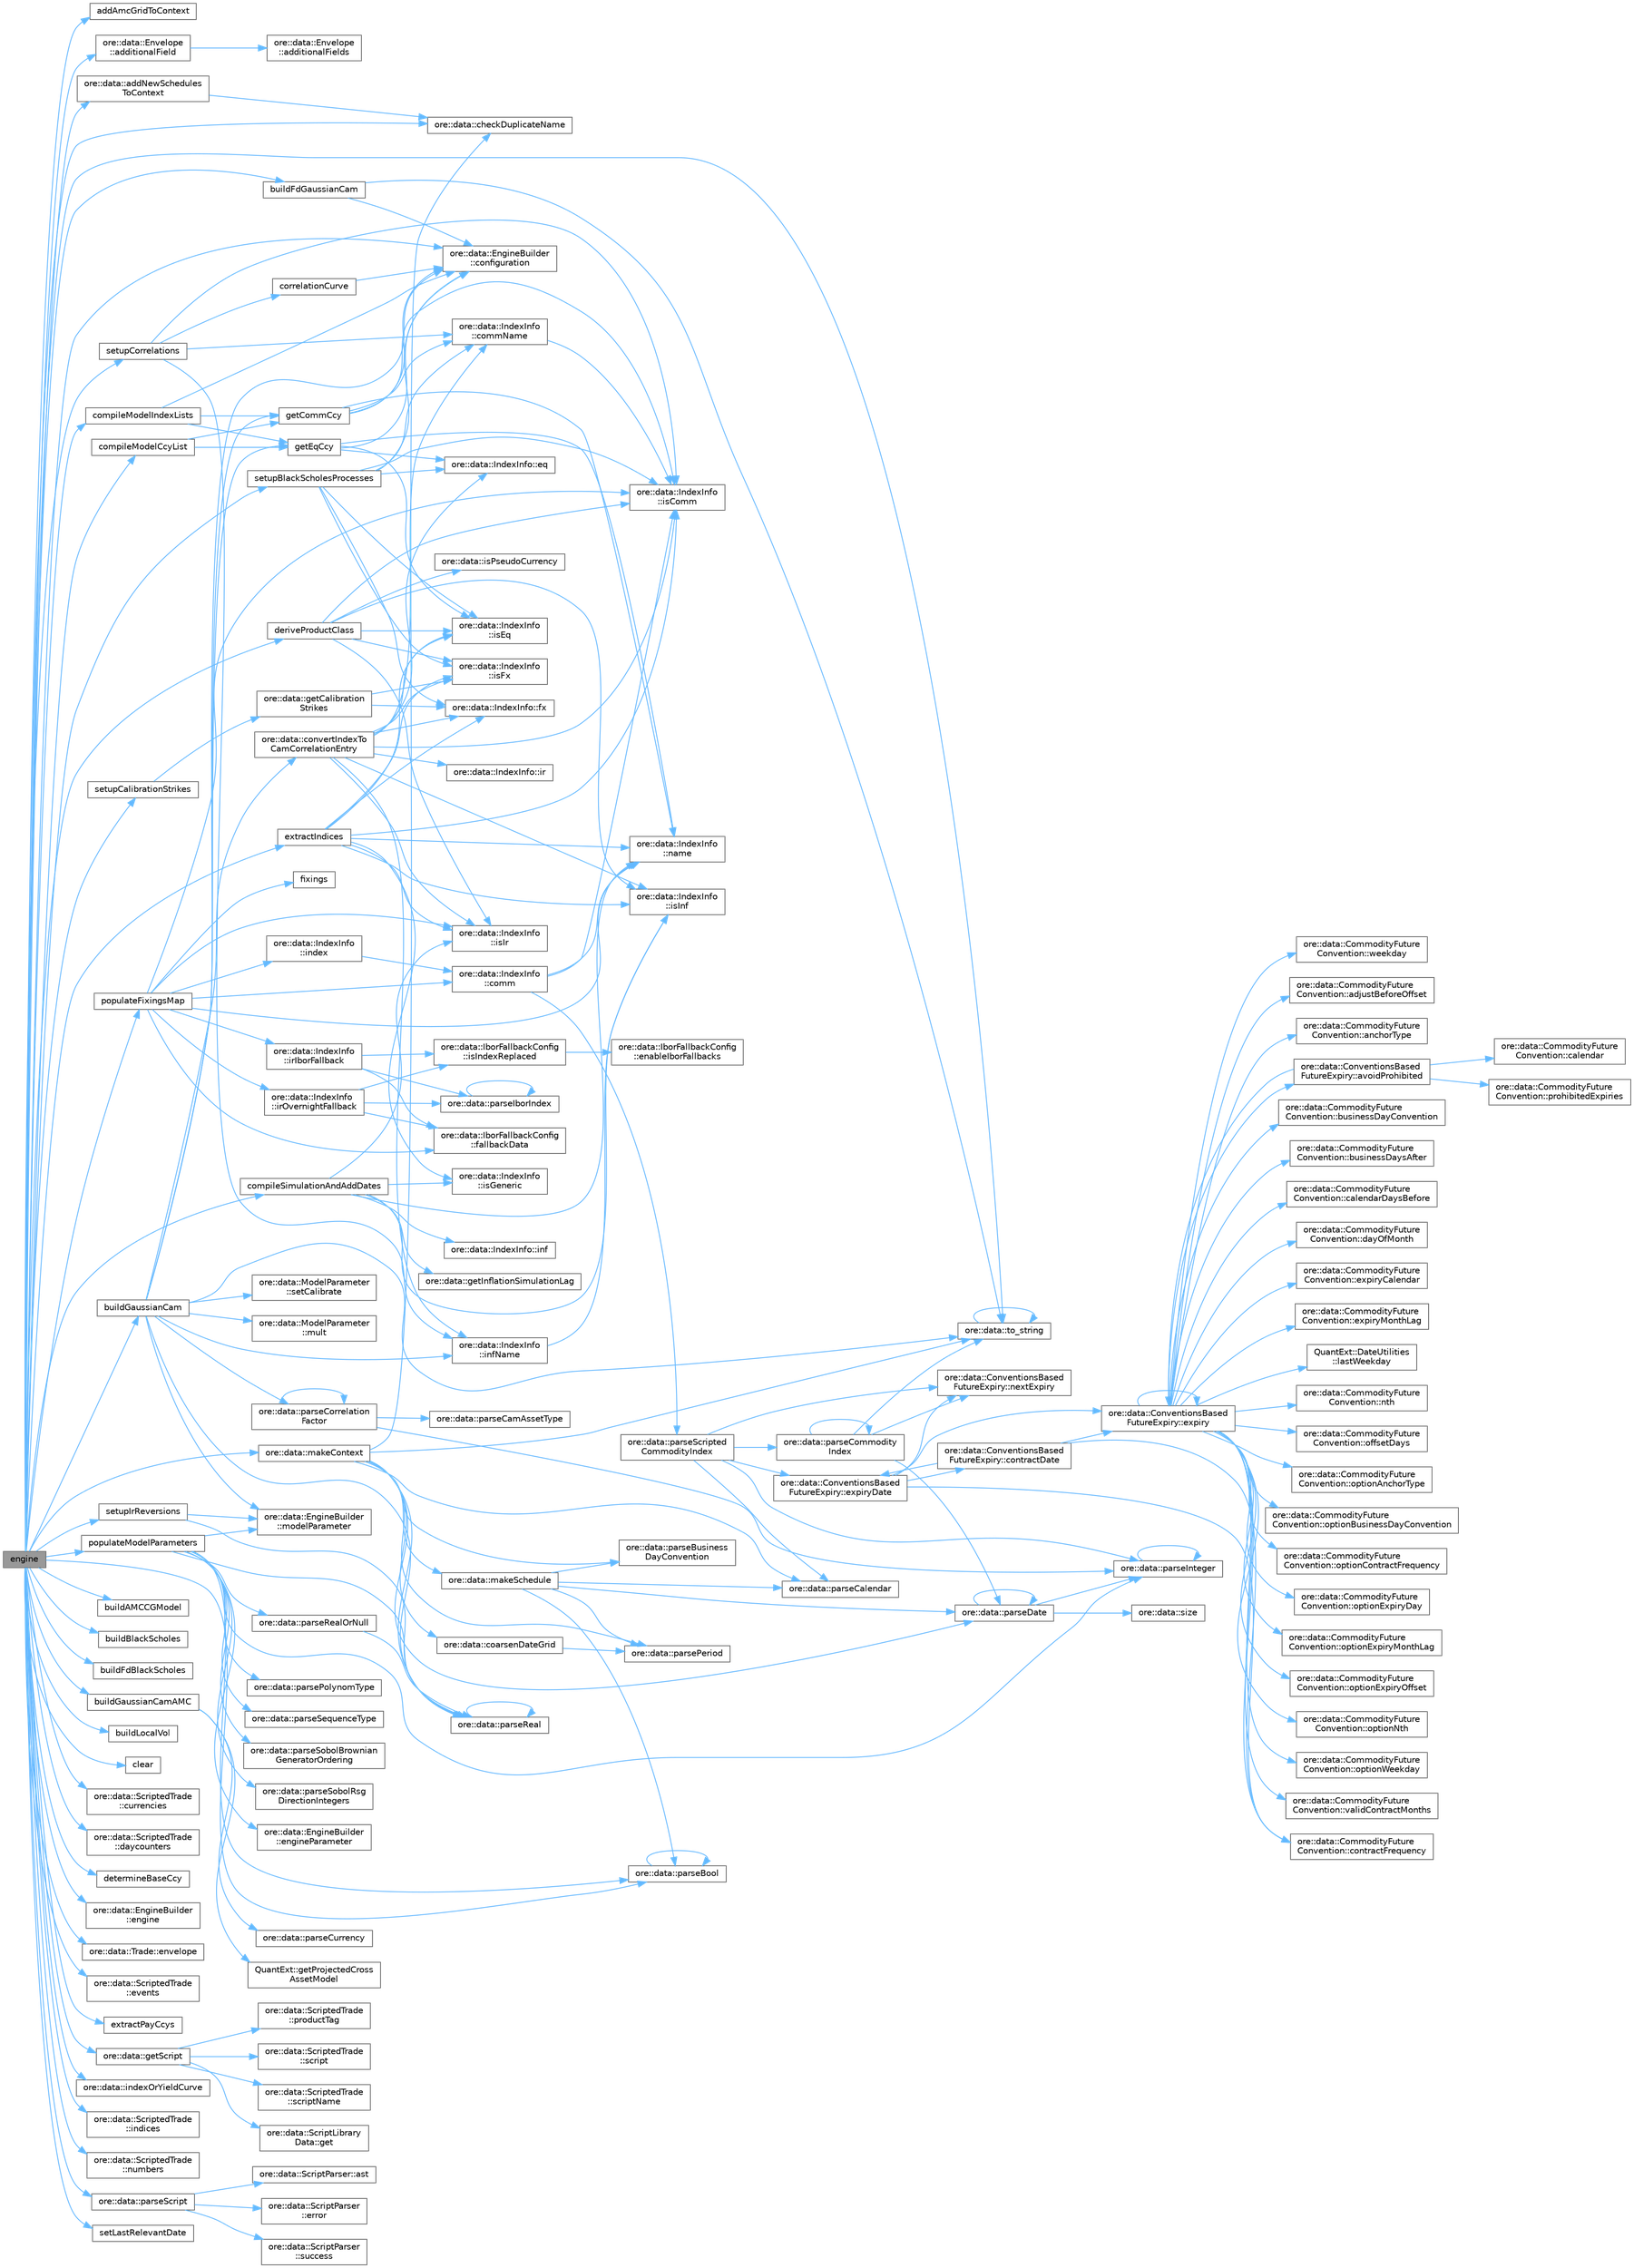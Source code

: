 digraph "engine"
{
 // INTERACTIVE_SVG=YES
 // LATEX_PDF_SIZE
  bgcolor="transparent";
  edge [fontname=Helvetica,fontsize=10,labelfontname=Helvetica,labelfontsize=10];
  node [fontname=Helvetica,fontsize=10,shape=box,height=0.2,width=0.4];
  rankdir="LR";
  Node1 [label="engine",height=0.2,width=0.4,color="gray40", fillcolor="grey60", style="filled", fontcolor="black",tooltip=" "];
  Node1 -> Node2 [color="steelblue1",style="solid"];
  Node2 [label="addAmcGridToContext",height=0.2,width=0.4,color="grey40", fillcolor="white", style="filled",URL="$classore_1_1data_1_1_scripted_trade_engine_builder.html#aaef300db60a4617cd12d2f461ea1e803",tooltip=" "];
  Node1 -> Node3 [color="steelblue1",style="solid"];
  Node3 [label="ore::data::Envelope\l::additionalField",height=0.2,width=0.4,color="grey40", fillcolor="white", style="filled",URL="$classore_1_1data_1_1_envelope.html#afd64de732728ea24d5d2ebf932b29d40",tooltip=" "];
  Node3 -> Node4 [color="steelblue1",style="solid"];
  Node4 [label="ore::data::Envelope\l::additionalFields",height=0.2,width=0.4,color="grey40", fillcolor="white", style="filled",URL="$classore_1_1data_1_1_envelope.html#a654d5b401a9198029a68c0a323d4b889",tooltip=" "];
  Node1 -> Node5 [color="steelblue1",style="solid"];
  Node5 [label="ore::data::addNewSchedules\lToContext",height=0.2,width=0.4,color="grey40", fillcolor="white", style="filled",URL="$namespaceore_1_1data.html#a84c0b058c536c722d5a16054ad94791a",tooltip=" "];
  Node5 -> Node6 [color="steelblue1",style="solid"];
  Node6 [label="ore::data::checkDuplicateName",height=0.2,width=0.4,color="grey40", fillcolor="white", style="filled",URL="$namespaceore_1_1data.html#aa797b6d0de5ea37563b5fcec63cd6c84",tooltip=" "];
  Node1 -> Node7 [color="steelblue1",style="solid"];
  Node7 [label="buildAMCCGModel",height=0.2,width=0.4,color="grey40", fillcolor="white", style="filled",URL="$classore_1_1data_1_1_scripted_trade_engine_builder.html#a238d29290f55aef672c7888a7b8e294f",tooltip=" "];
  Node1 -> Node8 [color="steelblue1",style="solid"];
  Node8 [label="buildBlackScholes",height=0.2,width=0.4,color="grey40", fillcolor="white", style="filled",URL="$classore_1_1data_1_1_scripted_trade_engine_builder.html#ab76fd66b791c6965bb5a0a3597985a2b",tooltip=" "];
  Node1 -> Node9 [color="steelblue1",style="solid"];
  Node9 [label="buildFdBlackScholes",height=0.2,width=0.4,color="grey40", fillcolor="white", style="filled",URL="$classore_1_1data_1_1_scripted_trade_engine_builder.html#a3ca2572782820bbd1fb3368d689d7dd3",tooltip=" "];
  Node1 -> Node10 [color="steelblue1",style="solid"];
  Node10 [label="buildFdGaussianCam",height=0.2,width=0.4,color="grey40", fillcolor="white", style="filled",URL="$classore_1_1data_1_1_scripted_trade_engine_builder.html#a11ceff8a4e048593c6fbc4f19005973d",tooltip=" "];
  Node10 -> Node11 [color="steelblue1",style="solid"];
  Node11 [label="ore::data::EngineBuilder\l::configuration",height=0.2,width=0.4,color="grey40", fillcolor="white", style="filled",URL="$classore_1_1data_1_1_engine_builder.html#aaacbfbb4007edcf8c34df2f37f8ebae5",tooltip="Return a configuration (or the default one if key not found)"];
  Node10 -> Node12 [color="steelblue1",style="solid"];
  Node12 [label="ore::data::to_string",height=0.2,width=0.4,color="grey40", fillcolor="white", style="filled",URL="$namespaceore_1_1data.html#a86651dfeb5c18ee891f7a4734d8cf455",tooltip=" "];
  Node12 -> Node12 [color="steelblue1",style="solid"];
  Node1 -> Node13 [color="steelblue1",style="solid"];
  Node13 [label="buildGaussianCam",height=0.2,width=0.4,color="grey40", fillcolor="white", style="filled",URL="$classore_1_1data_1_1_scripted_trade_engine_builder.html#a8f7fd6b51798363b9f87020fb40b792b",tooltip=" "];
  Node13 -> Node11 [color="steelblue1",style="solid"];
  Node13 -> Node14 [color="steelblue1",style="solid"];
  Node14 [label="ore::data::convertIndexTo\lCamCorrelationEntry",height=0.2,width=0.4,color="grey40", fillcolor="white", style="filled",URL="$namespaceore_1_1data.html#af3f188ba8bea2815f6ae6ad91ce54ff9",tooltip=" "];
  Node14 -> Node15 [color="steelblue1",style="solid"];
  Node15 [label="ore::data::IndexInfo\l::commName",height=0.2,width=0.4,color="grey40", fillcolor="white", style="filled",URL="$classore_1_1data_1_1_index_info.html#afd31c878fb665c98d7fead28ef38b549",tooltip=" "];
  Node15 -> Node16 [color="steelblue1",style="solid"];
  Node16 [label="ore::data::IndexInfo\l::isComm",height=0.2,width=0.4,color="grey40", fillcolor="white", style="filled",URL="$classore_1_1data_1_1_index_info.html#a2b3b1bfdce84ba8f1c72d274925debea",tooltip=" "];
  Node14 -> Node17 [color="steelblue1",style="solid"];
  Node17 [label="ore::data::IndexInfo::eq",height=0.2,width=0.4,color="grey40", fillcolor="white", style="filled",URL="$classore_1_1data_1_1_index_info.html#a9d668e8663376d83abe8f192ec6f7119",tooltip=" "];
  Node14 -> Node18 [color="steelblue1",style="solid"];
  Node18 [label="ore::data::IndexInfo::fx",height=0.2,width=0.4,color="grey40", fillcolor="white", style="filled",URL="$classore_1_1data_1_1_index_info.html#acff8a77529228babbe386536e8ebfadd",tooltip=" "];
  Node14 -> Node19 [color="steelblue1",style="solid"];
  Node19 [label="ore::data::IndexInfo\l::infName",height=0.2,width=0.4,color="grey40", fillcolor="white", style="filled",URL="$classore_1_1data_1_1_index_info.html#a07abe750604e972b8a6a1bf80bacb6f6",tooltip=" "];
  Node19 -> Node20 [color="steelblue1",style="solid"];
  Node20 [label="ore::data::IndexInfo\l::isInf",height=0.2,width=0.4,color="grey40", fillcolor="white", style="filled",URL="$classore_1_1data_1_1_index_info.html#afe8246e867e93283cdfac59d16941411",tooltip=" "];
  Node14 -> Node21 [color="steelblue1",style="solid"];
  Node21 [label="ore::data::IndexInfo::ir",height=0.2,width=0.4,color="grey40", fillcolor="white", style="filled",URL="$classore_1_1data_1_1_index_info.html#aaafeed4566a768f5f8df0c44c7513a11",tooltip=" "];
  Node14 -> Node16 [color="steelblue1",style="solid"];
  Node14 -> Node22 [color="steelblue1",style="solid"];
  Node22 [label="ore::data::IndexInfo\l::isEq",height=0.2,width=0.4,color="grey40", fillcolor="white", style="filled",URL="$classore_1_1data_1_1_index_info.html#ae8b885cc665492e40321e6629288178d",tooltip=" "];
  Node14 -> Node23 [color="steelblue1",style="solid"];
  Node23 [label="ore::data::IndexInfo\l::isFx",height=0.2,width=0.4,color="grey40", fillcolor="white", style="filled",URL="$classore_1_1data_1_1_index_info.html#ace83ebdcce15cedba31e179d29670a18",tooltip=" "];
  Node14 -> Node20 [color="steelblue1",style="solid"];
  Node14 -> Node24 [color="steelblue1",style="solid"];
  Node24 [label="ore::data::IndexInfo\l::isIr",height=0.2,width=0.4,color="grey40", fillcolor="white", style="filled",URL="$classore_1_1data_1_1_index_info.html#a3dfdae6a512878460f83250ecafe7ab6",tooltip=" "];
  Node13 -> Node25 [color="steelblue1",style="solid"];
  Node25 [label="getCommCcy",height=0.2,width=0.4,color="grey40", fillcolor="white", style="filled",URL="$classore_1_1data_1_1_scripted_trade_engine_builder.html#abba8572fc9dc55d54264540f8f276217",tooltip=" "];
  Node25 -> Node15 [color="steelblue1",style="solid"];
  Node25 -> Node11 [color="steelblue1",style="solid"];
  Node25 -> Node16 [color="steelblue1",style="solid"];
  Node25 -> Node26 [color="steelblue1",style="solid"];
  Node26 [label="ore::data::IndexInfo\l::name",height=0.2,width=0.4,color="grey40", fillcolor="white", style="filled",URL="$classore_1_1data_1_1_index_info.html#a1d89c28bd42ba9a52da008bb69367171",tooltip=" "];
  Node13 -> Node27 [color="steelblue1",style="solid"];
  Node27 [label="getEqCcy",height=0.2,width=0.4,color="grey40", fillcolor="white", style="filled",URL="$classore_1_1data_1_1_scripted_trade_engine_builder.html#afce9c1a8fdc0a930a897834caea0e42b",tooltip=" "];
  Node27 -> Node11 [color="steelblue1",style="solid"];
  Node27 -> Node17 [color="steelblue1",style="solid"];
  Node27 -> Node22 [color="steelblue1",style="solid"];
  Node27 -> Node26 [color="steelblue1",style="solid"];
  Node13 -> Node19 [color="steelblue1",style="solid"];
  Node13 -> Node28 [color="steelblue1",style="solid"];
  Node28 [label="ore::data::EngineBuilder\l::modelParameter",height=0.2,width=0.4,color="grey40", fillcolor="white", style="filled",URL="$classore_1_1data_1_1_engine_builder.html#a71eb734e0723ecb94e47fdb853e56359",tooltip=" "];
  Node13 -> Node29 [color="steelblue1",style="solid"];
  Node29 [label="ore::data::ModelParameter\l::mult",height=0.2,width=0.4,color="grey40", fillcolor="white", style="filled",URL="$classore_1_1data_1_1_model_parameter.html#a442257308821467986b498ff5b127ebe",tooltip=" "];
  Node13 -> Node30 [color="steelblue1",style="solid"];
  Node30 [label="ore::data::parseCorrelation\lFactor",height=0.2,width=0.4,color="grey40", fillcolor="white", style="filled",URL="$namespaceore_1_1data.html#a298161fbd6a31b636af6135e4542d4ac",tooltip=" "];
  Node30 -> Node31 [color="steelblue1",style="solid"];
  Node31 [label="ore::data::parseCamAssetType",height=0.2,width=0.4,color="grey40", fillcolor="white", style="filled",URL="$group__utilities.html#gaea1cc4bbcb7c88cc9a61a3cd96da8d59",tooltip=" "];
  Node30 -> Node30 [color="steelblue1",style="solid"];
  Node30 -> Node32 [color="steelblue1",style="solid"];
  Node32 [label="ore::data::parseInteger",height=0.2,width=0.4,color="grey40", fillcolor="white", style="filled",URL="$group__utilities.html#gaecd67eda4fb5f4859bb8f6d383547721",tooltip="Convert text to QuantLib::Integer."];
  Node32 -> Node32 [color="steelblue1",style="solid"];
  Node13 -> Node33 [color="steelblue1",style="solid"];
  Node33 [label="ore::data::parseReal",height=0.2,width=0.4,color="grey40", fillcolor="white", style="filled",URL="$group__utilities.html#gad1db2a68f9a73667c3b4084d63955bdd",tooltip="Convert text to Real."];
  Node33 -> Node33 [color="steelblue1",style="solid"];
  Node13 -> Node34 [color="steelblue1",style="solid"];
  Node34 [label="ore::data::ModelParameter\l::setCalibrate",height=0.2,width=0.4,color="grey40", fillcolor="white", style="filled",URL="$classore_1_1data_1_1_model_parameter.html#aebe196f9a0e4c48bbf9d8b60c08152fd",tooltip=" "];
  Node13 -> Node12 [color="steelblue1",style="solid"];
  Node1 -> Node35 [color="steelblue1",style="solid"];
  Node35 [label="buildGaussianCamAMC",height=0.2,width=0.4,color="grey40", fillcolor="white", style="filled",URL="$classore_1_1data_1_1_scripted_trade_engine_builder.html#a9f0168b174d9be0a40c11f9b95391584",tooltip=" "];
  Node35 -> Node36 [color="steelblue1",style="solid"];
  Node36 [label="QuantExt::getProjectedCross\lAssetModel",height=0.2,width=0.4,color="grey40", fillcolor="white", style="filled",URL="C:/dev/ORE/documentation/QuantExt/doc/quantext.tag$namespace_quant_ext.html#a5af2a316f76e86764b26105c780a0140",tooltip=" "];
  Node35 -> Node37 [color="steelblue1",style="solid"];
  Node37 [label="ore::data::parseCurrency",height=0.2,width=0.4,color="grey40", fillcolor="white", style="filled",URL="$group__utilities.html#ga6e9e781a58e78200301c76161589fc7b",tooltip="Convert text to QuantLib::Currency."];
  Node1 -> Node38 [color="steelblue1",style="solid"];
  Node38 [label="buildLocalVol",height=0.2,width=0.4,color="grey40", fillcolor="white", style="filled",URL="$classore_1_1data_1_1_scripted_trade_engine_builder.html#a0dcffd5573746b1dba39b522c22ebfcb",tooltip=" "];
  Node1 -> Node6 [color="steelblue1",style="solid"];
  Node1 -> Node39 [color="steelblue1",style="solid"];
  Node39 [label="clear",height=0.2,width=0.4,color="grey40", fillcolor="white", style="filled",URL="$classore_1_1data_1_1_scripted_trade_engine_builder.html#ac8bb3912a3ce86b15842e79d0b421204",tooltip=" "];
  Node1 -> Node40 [color="steelblue1",style="solid"];
  Node40 [label="compileModelCcyList",height=0.2,width=0.4,color="grey40", fillcolor="white", style="filled",URL="$classore_1_1data_1_1_scripted_trade_engine_builder.html#a2ed97ef63fce9142884cd39bd0bf56df",tooltip=" "];
  Node40 -> Node25 [color="steelblue1",style="solid"];
  Node40 -> Node27 [color="steelblue1",style="solid"];
  Node1 -> Node41 [color="steelblue1",style="solid"];
  Node41 [label="compileModelIndexLists",height=0.2,width=0.4,color="grey40", fillcolor="white", style="filled",URL="$classore_1_1data_1_1_scripted_trade_engine_builder.html#ae13e914b702c5f8b9c7fa8c5540ce47c",tooltip=" "];
  Node41 -> Node11 [color="steelblue1",style="solid"];
  Node41 -> Node25 [color="steelblue1",style="solid"];
  Node41 -> Node27 [color="steelblue1",style="solid"];
  Node1 -> Node42 [color="steelblue1",style="solid"];
  Node42 [label="compileSimulationAndAddDates",height=0.2,width=0.4,color="grey40", fillcolor="white", style="filled",URL="$classore_1_1data_1_1_scripted_trade_engine_builder.html#a148e1a4ab9d00e707002b9de78016538",tooltip=" "];
  Node42 -> Node43 [color="steelblue1",style="solid"];
  Node43 [label="ore::data::getInflationSimulationLag",height=0.2,width=0.4,color="grey40", fillcolor="white", style="filled",URL="$namespaceore_1_1data.html#aad9a9a93df7c204cec193f1bfae5b389",tooltip=" "];
  Node42 -> Node44 [color="steelblue1",style="solid"];
  Node44 [label="ore::data::IndexInfo::inf",height=0.2,width=0.4,color="grey40", fillcolor="white", style="filled",URL="$classore_1_1data_1_1_index_info.html#a35221d7d2e86c8c4e808a40bf4ad3336",tooltip=" "];
  Node42 -> Node45 [color="steelblue1",style="solid"];
  Node45 [label="ore::data::IndexInfo\l::isGeneric",height=0.2,width=0.4,color="grey40", fillcolor="white", style="filled",URL="$classore_1_1data_1_1_index_info.html#aa57c7706b1a5f336e2d0b520e2a57c99",tooltip=" "];
  Node42 -> Node20 [color="steelblue1",style="solid"];
  Node42 -> Node24 [color="steelblue1",style="solid"];
  Node42 -> Node26 [color="steelblue1",style="solid"];
  Node1 -> Node11 [color="steelblue1",style="solid"];
  Node1 -> Node46 [color="steelblue1",style="solid"];
  Node46 [label="ore::data::ScriptedTrade\l::currencies",height=0.2,width=0.4,color="grey40", fillcolor="white", style="filled",URL="$classore_1_1data_1_1_scripted_trade.html#ae3f1441000668fb6f1496e423d352b69",tooltip=" "];
  Node1 -> Node47 [color="steelblue1",style="solid"];
  Node47 [label="ore::data::ScriptedTrade\l::daycounters",height=0.2,width=0.4,color="grey40", fillcolor="white", style="filled",URL="$classore_1_1data_1_1_scripted_trade.html#a7bb0fac4cd068831bb7ab31c369ab01c",tooltip=" "];
  Node1 -> Node48 [color="steelblue1",style="solid"];
  Node48 [label="deriveProductClass",height=0.2,width=0.4,color="grey40", fillcolor="white", style="filled",URL="$classore_1_1data_1_1_scripted_trade_engine_builder.html#af6b239a5a8b30b9069172ca0e196b57a",tooltip=" "];
  Node48 -> Node16 [color="steelblue1",style="solid"];
  Node48 -> Node22 [color="steelblue1",style="solid"];
  Node48 -> Node23 [color="steelblue1",style="solid"];
  Node48 -> Node20 [color="steelblue1",style="solid"];
  Node48 -> Node24 [color="steelblue1",style="solid"];
  Node48 -> Node49 [color="steelblue1",style="solid"];
  Node49 [label="ore::data::isPseudoCurrency",height=0.2,width=0.4,color="grey40", fillcolor="white", style="filled",URL="$group__utilities.html#gac0cf10eef45b9d706e29e7eb2ddddc90",tooltip="check for pseudo currency = precious metal or crypto currency *‍/"];
  Node1 -> Node50 [color="steelblue1",style="solid"];
  Node50 [label="determineBaseCcy",height=0.2,width=0.4,color="grey40", fillcolor="white", style="filled",URL="$classore_1_1data_1_1_scripted_trade_engine_builder.html#acb7823fd27097ea216cd35168b068460",tooltip=" "];
  Node1 -> Node51 [color="steelblue1",style="solid"];
  Node51 [label="ore::data::EngineBuilder\l::engine",height=0.2,width=0.4,color="grey40", fillcolor="white", style="filled",URL="$classore_1_1data_1_1_engine_builder.html#a163cd3dc5a4afac8f3455002ed3310c5",tooltip="Return the engine name."];
  Node1 -> Node52 [color="steelblue1",style="solid"];
  Node52 [label="ore::data::Trade::envelope",height=0.2,width=0.4,color="grey40", fillcolor="white", style="filled",URL="$classore_1_1data_1_1_trade.html#ab639fbec918087212795e8cbf44d2b82",tooltip=" "];
  Node1 -> Node53 [color="steelblue1",style="solid"];
  Node53 [label="ore::data::ScriptedTrade\l::events",height=0.2,width=0.4,color="grey40", fillcolor="white", style="filled",URL="$classore_1_1data_1_1_scripted_trade.html#afd9468ceccfc21b1f7f844a79739b1e5",tooltip=" "];
  Node1 -> Node54 [color="steelblue1",style="solid"];
  Node54 [label="extractIndices",height=0.2,width=0.4,color="grey40", fillcolor="white", style="filled",URL="$classore_1_1data_1_1_scripted_trade_engine_builder.html#a49512e4f85a8ba872b2b05b90478cb4b",tooltip=" "];
  Node54 -> Node18 [color="steelblue1",style="solid"];
  Node54 -> Node16 [color="steelblue1",style="solid"];
  Node54 -> Node22 [color="steelblue1",style="solid"];
  Node54 -> Node23 [color="steelblue1",style="solid"];
  Node54 -> Node45 [color="steelblue1",style="solid"];
  Node54 -> Node20 [color="steelblue1",style="solid"];
  Node54 -> Node24 [color="steelblue1",style="solid"];
  Node54 -> Node26 [color="steelblue1",style="solid"];
  Node1 -> Node55 [color="steelblue1",style="solid"];
  Node55 [label="extractPayCcys",height=0.2,width=0.4,color="grey40", fillcolor="white", style="filled",URL="$classore_1_1data_1_1_scripted_trade_engine_builder.html#aae3004ec8b582b14602fc96e18b55fee",tooltip=" "];
  Node1 -> Node56 [color="steelblue1",style="solid"];
  Node56 [label="ore::data::getScript",height=0.2,width=0.4,color="grey40", fillcolor="white", style="filled",URL="$namespaceore_1_1data.html#abf369b185db13d262340194bad6c938c",tooltip=" "];
  Node56 -> Node57 [color="steelblue1",style="solid"];
  Node57 [label="ore::data::ScriptLibrary\lData::get",height=0.2,width=0.4,color="grey40", fillcolor="white", style="filled",URL="$classore_1_1data_1_1_script_library_data.html#a42e77f1f5fbb61d0aedcd98d0cf7be43",tooltip=" "];
  Node56 -> Node58 [color="steelblue1",style="solid"];
  Node58 [label="ore::data::ScriptedTrade\l::productTag",height=0.2,width=0.4,color="grey40", fillcolor="white", style="filled",URL="$classore_1_1data_1_1_scripted_trade.html#a0ec6181bc633a0a99536e594e96b53b3",tooltip=" "];
  Node56 -> Node59 [color="steelblue1",style="solid"];
  Node59 [label="ore::data::ScriptedTrade\l::script",height=0.2,width=0.4,color="grey40", fillcolor="white", style="filled",URL="$classore_1_1data_1_1_scripted_trade.html#a155e3d66e4cc42c763096da60a0ad288",tooltip=" "];
  Node56 -> Node60 [color="steelblue1",style="solid"];
  Node60 [label="ore::data::ScriptedTrade\l::scriptName",height=0.2,width=0.4,color="grey40", fillcolor="white", style="filled",URL="$classore_1_1data_1_1_scripted_trade.html#a5d1065359641255dee68444b4f04be14",tooltip=" "];
  Node1 -> Node61 [color="steelblue1",style="solid"];
  Node61 [label="ore::data::indexOrYieldCurve",height=0.2,width=0.4,color="grey40", fillcolor="white", style="filled",URL="$namespaceore_1_1data.html#a74579e109e49dd7fa80afa935799ee25",tooltip=" "];
  Node1 -> Node62 [color="steelblue1",style="solid"];
  Node62 [label="ore::data::ScriptedTrade\l::indices",height=0.2,width=0.4,color="grey40", fillcolor="white", style="filled",URL="$classore_1_1data_1_1_scripted_trade.html#a71f4a2e5caa08b2534563076cb230e34",tooltip=" "];
  Node1 -> Node63 [color="steelblue1",style="solid"];
  Node63 [label="ore::data::makeContext",height=0.2,width=0.4,color="grey40", fillcolor="white", style="filled",URL="$namespaceore_1_1data.html#affc8bd61d8faaf669bd03263c50952c9",tooltip=" "];
  Node63 -> Node6 [color="steelblue1",style="solid"];
  Node63 -> Node64 [color="steelblue1",style="solid"];
  Node64 [label="ore::data::coarsenDateGrid",height=0.2,width=0.4,color="grey40", fillcolor="white", style="filled",URL="$namespaceore_1_1data.html#a5119896a1d7e544f2b13880517a7d765",tooltip=" "];
  Node64 -> Node65 [color="steelblue1",style="solid"];
  Node65 [label="ore::data::parsePeriod",height=0.2,width=0.4,color="grey40", fillcolor="white", style="filled",URL="$group__utilities.html#ga8e0623e2cb01e250e9cfec4619256208",tooltip="Convert text to QuantLib::Period."];
  Node63 -> Node66 [color="steelblue1",style="solid"];
  Node66 [label="ore::data::makeSchedule",height=0.2,width=0.4,color="grey40", fillcolor="white", style="filled",URL="$namespaceore_1_1data.html#af158e922cf963a59228878344ca5858d",tooltip=" "];
  Node66 -> Node67 [color="steelblue1",style="solid"];
  Node67 [label="ore::data::parseBool",height=0.2,width=0.4,color="grey40", fillcolor="white", style="filled",URL="$group__utilities.html#ga94621f11193864fa1338296232dc5be9",tooltip="Convert text to bool."];
  Node67 -> Node67 [color="steelblue1",style="solid"];
  Node66 -> Node68 [color="steelblue1",style="solid"];
  Node68 [label="ore::data::parseBusiness\lDayConvention",height=0.2,width=0.4,color="grey40", fillcolor="white", style="filled",URL="$group__utilities.html#ga86adcf55f91e340ff40783964666e732",tooltip="Convert text to QuantLib::BusinessDayConvention."];
  Node66 -> Node69 [color="steelblue1",style="solid"];
  Node69 [label="ore::data::parseCalendar",height=0.2,width=0.4,color="grey40", fillcolor="white", style="filled",URL="$group__utilities.html#ga0f72d6fcccae10a674bdcd5095200f14",tooltip="Convert text to QuantLib::Calendar."];
  Node66 -> Node70 [color="steelblue1",style="solid"];
  Node70 [label="ore::data::parseDate",height=0.2,width=0.4,color="grey40", fillcolor="white", style="filled",URL="$group__utilities.html#ga59b5fdda574d90facae95dec2d13040d",tooltip="Convert std::string to QuantLib::Date."];
  Node70 -> Node70 [color="steelblue1",style="solid"];
  Node70 -> Node32 [color="steelblue1",style="solid"];
  Node70 -> Node71 [color="steelblue1",style="solid"];
  Node71 [label="ore::data::size",height=0.2,width=0.4,color="grey40", fillcolor="white", style="filled",URL="$namespaceore_1_1data.html#a777e216dee6069b548bb87da7152699e",tooltip=" "];
  Node66 -> Node65 [color="steelblue1",style="solid"];
  Node63 -> Node68 [color="steelblue1",style="solid"];
  Node63 -> Node69 [color="steelblue1",style="solid"];
  Node63 -> Node70 [color="steelblue1",style="solid"];
  Node63 -> Node65 [color="steelblue1",style="solid"];
  Node63 -> Node33 [color="steelblue1",style="solid"];
  Node63 -> Node12 [color="steelblue1",style="solid"];
  Node1 -> Node72 [color="steelblue1",style="solid"];
  Node72 [label="ore::data::ScriptedTrade\l::numbers",height=0.2,width=0.4,color="grey40", fillcolor="white", style="filled",URL="$classore_1_1data_1_1_scripted_trade.html#a821a2e3dce15ff7031e10e793cc350db",tooltip=" "];
  Node1 -> Node67 [color="steelblue1",style="solid"];
  Node1 -> Node73 [color="steelblue1",style="solid"];
  Node73 [label="ore::data::parseScript",height=0.2,width=0.4,color="grey40", fillcolor="white", style="filled",URL="$namespaceore_1_1data.html#a58fac66491448eaf11dbcb7bced47a06",tooltip=" "];
  Node73 -> Node74 [color="steelblue1",style="solid"];
  Node74 [label="ore::data::ScriptParser::ast",height=0.2,width=0.4,color="grey40", fillcolor="white", style="filled",URL="$classore_1_1data_1_1_script_parser.html#a129afe41ce2fef8210a948f44f460980",tooltip=" "];
  Node73 -> Node75 [color="steelblue1",style="solid"];
  Node75 [label="ore::data::ScriptParser\l::error",height=0.2,width=0.4,color="grey40", fillcolor="white", style="filled",URL="$classore_1_1data_1_1_script_parser.html#a2cb7655ade7560029883cf677976debb",tooltip=" "];
  Node73 -> Node76 [color="steelblue1",style="solid"];
  Node76 [label="ore::data::ScriptParser\l::success",height=0.2,width=0.4,color="grey40", fillcolor="white", style="filled",URL="$classore_1_1data_1_1_script_parser.html#adaf0969c75c4ad538e5f2a89dac8ac98",tooltip=" "];
  Node1 -> Node77 [color="steelblue1",style="solid"];
  Node77 [label="populateFixingsMap",height=0.2,width=0.4,color="grey40", fillcolor="white", style="filled",URL="$classore_1_1data_1_1_scripted_trade_engine_builder.html#ae84ff5f56b92bdffaec8771a2cf24cb2",tooltip=" "];
  Node77 -> Node78 [color="steelblue1",style="solid"];
  Node78 [label="ore::data::IndexInfo\l::comm",height=0.2,width=0.4,color="grey40", fillcolor="white", style="filled",URL="$classore_1_1data_1_1_index_info.html#abafc48290dd88aec0e49edaa1d08c02e",tooltip=" "];
  Node78 -> Node16 [color="steelblue1",style="solid"];
  Node78 -> Node26 [color="steelblue1",style="solid"];
  Node78 -> Node79 [color="steelblue1",style="solid"];
  Node79 [label="ore::data::parseScripted\lCommodityIndex",height=0.2,width=0.4,color="grey40", fillcolor="white", style="filled",URL="$namespaceore_1_1data.html#af114683924c454a25c16c32f58dbe8bf",tooltip=" "];
  Node79 -> Node80 [color="steelblue1",style="solid"];
  Node80 [label="ore::data::ConventionsBased\lFutureExpiry::expiryDate",height=0.2,width=0.4,color="grey40", fillcolor="white", style="filled",URL="$classore_1_1data_1_1_conventions_based_future_expiry.html#a7fca9325c213578c4b07e8e8de5a7dfa",tooltip=" "];
  Node80 -> Node81 [color="steelblue1",style="solid"];
  Node81 [label="ore::data::ConventionsBased\lFutureExpiry::contractDate",height=0.2,width=0.4,color="grey40", fillcolor="white", style="filled",URL="$classore_1_1data_1_1_conventions_based_future_expiry.html#a9d7220cd76b1667b4165b5f206c3bf28",tooltip=" "];
  Node81 -> Node82 [color="steelblue1",style="solid"];
  Node82 [label="ore::data::CommodityFuture\lConvention::contractFrequency",height=0.2,width=0.4,color="grey40", fillcolor="white", style="filled",URL="$classore_1_1data_1_1_commodity_future_convention.html#a60ca1392f0826c87e624985e78c5c7ce",tooltip=" "];
  Node81 -> Node83 [color="steelblue1",style="solid"];
  Node83 [label="ore::data::ConventionsBased\lFutureExpiry::expiry",height=0.2,width=0.4,color="grey40", fillcolor="white", style="filled",URL="$classore_1_1data_1_1_conventions_based_future_expiry.html#a5f51eb3c35521d6da9190729a50dee6b",tooltip="Given a contractMonth, a contractYear and conventions, calculate the contract expiry date."];
  Node83 -> Node84 [color="steelblue1",style="solid"];
  Node84 [label="ore::data::CommodityFuture\lConvention::adjustBeforeOffset",height=0.2,width=0.4,color="grey40", fillcolor="white", style="filled",URL="$classore_1_1data_1_1_commodity_future_convention.html#a171415d296a5667cd6468d74025005fe",tooltip=" "];
  Node83 -> Node85 [color="steelblue1",style="solid"];
  Node85 [label="ore::data::CommodityFuture\lConvention::anchorType",height=0.2,width=0.4,color="grey40", fillcolor="white", style="filled",URL="$classore_1_1data_1_1_commodity_future_convention.html#a1fbdfdc2fec2d9c9a36680b91b6c835e",tooltip=" "];
  Node83 -> Node86 [color="steelblue1",style="solid"];
  Node86 [label="ore::data::ConventionsBased\lFutureExpiry::avoidProhibited",height=0.2,width=0.4,color="grey40", fillcolor="white", style="filled",URL="$classore_1_1data_1_1_conventions_based_future_expiry.html#a5e62d1af433ac8508e0ee1c7e9570884",tooltip="Account for prohibited expiries."];
  Node86 -> Node87 [color="steelblue1",style="solid"];
  Node87 [label="ore::data::CommodityFuture\lConvention::calendar",height=0.2,width=0.4,color="grey40", fillcolor="white", style="filled",URL="$classore_1_1data_1_1_commodity_future_convention.html#a78d19d9a8d0072dadaf399d3e6ee1258",tooltip=" "];
  Node86 -> Node83 [color="steelblue1",style="solid"];
  Node86 -> Node88 [color="steelblue1",style="solid"];
  Node88 [label="ore::data::CommodityFuture\lConvention::prohibitedExpiries",height=0.2,width=0.4,color="grey40", fillcolor="white", style="filled",URL="$classore_1_1data_1_1_commodity_future_convention.html#a82c3367baabfd8339aebc8b9d61e857f",tooltip=" "];
  Node83 -> Node89 [color="steelblue1",style="solid"];
  Node89 [label="ore::data::CommodityFuture\lConvention::businessDayConvention",height=0.2,width=0.4,color="grey40", fillcolor="white", style="filled",URL="$classore_1_1data_1_1_commodity_future_convention.html#a4dffd4cf5f19c5a40d615b19a85cc14b",tooltip=" "];
  Node83 -> Node90 [color="steelblue1",style="solid"];
  Node90 [label="ore::data::CommodityFuture\lConvention::businessDaysAfter",height=0.2,width=0.4,color="grey40", fillcolor="white", style="filled",URL="$classore_1_1data_1_1_commodity_future_convention.html#a53ee29a10eaccc255f4027e71d1e87e5",tooltip=" "];
  Node83 -> Node91 [color="steelblue1",style="solid"];
  Node91 [label="ore::data::CommodityFuture\lConvention::calendarDaysBefore",height=0.2,width=0.4,color="grey40", fillcolor="white", style="filled",URL="$classore_1_1data_1_1_commodity_future_convention.html#ae97f7f2e251592629bbfba149523ce93",tooltip=" "];
  Node83 -> Node82 [color="steelblue1",style="solid"];
  Node83 -> Node92 [color="steelblue1",style="solid"];
  Node92 [label="ore::data::CommodityFuture\lConvention::dayOfMonth",height=0.2,width=0.4,color="grey40", fillcolor="white", style="filled",URL="$classore_1_1data_1_1_commodity_future_convention.html#aa2fb5f0d67e1638c4b0ef9e8c9e27a2d",tooltip=" "];
  Node83 -> Node83 [color="steelblue1",style="solid"];
  Node83 -> Node93 [color="steelblue1",style="solid"];
  Node93 [label="ore::data::CommodityFuture\lConvention::expiryCalendar",height=0.2,width=0.4,color="grey40", fillcolor="white", style="filled",URL="$classore_1_1data_1_1_commodity_future_convention.html#a36ab1d6a60a0fb456d4f0370c59481c4",tooltip=" "];
  Node83 -> Node94 [color="steelblue1",style="solid"];
  Node94 [label="ore::data::CommodityFuture\lConvention::expiryMonthLag",height=0.2,width=0.4,color="grey40", fillcolor="white", style="filled",URL="$classore_1_1data_1_1_commodity_future_convention.html#aff89e1979a176b451fd058c9816d3491",tooltip=" "];
  Node83 -> Node95 [color="steelblue1",style="solid"];
  Node95 [label="QuantExt::DateUtilities\l::lastWeekday",height=0.2,width=0.4,color="grey40", fillcolor="white", style="filled",URL="C:/dev/ORE/documentation/QuantExt/doc/quantext.tag$namespace_quant_ext_1_1_date_utilities.html#aa27a24248cdd4c654a2ac8391b40a7f5",tooltip=" "];
  Node83 -> Node96 [color="steelblue1",style="solid"];
  Node96 [label="ore::data::CommodityFuture\lConvention::nth",height=0.2,width=0.4,color="grey40", fillcolor="white", style="filled",URL="$classore_1_1data_1_1_commodity_future_convention.html#ad8aa8b81c7518ee5ee59572cb69d68e8",tooltip=" "];
  Node83 -> Node97 [color="steelblue1",style="solid"];
  Node97 [label="ore::data::CommodityFuture\lConvention::offsetDays",height=0.2,width=0.4,color="grey40", fillcolor="white", style="filled",URL="$classore_1_1data_1_1_commodity_future_convention.html#acdc04d3c6ad6cf3b8746ec4c61b00614",tooltip=" "];
  Node83 -> Node98 [color="steelblue1",style="solid"];
  Node98 [label="ore::data::CommodityFuture\lConvention::optionAnchorType",height=0.2,width=0.4,color="grey40", fillcolor="white", style="filled",URL="$classore_1_1data_1_1_commodity_future_convention.html#a6551258ea86b332cfc39c29b73caa6c9",tooltip=" "];
  Node83 -> Node99 [color="steelblue1",style="solid"];
  Node99 [label="ore::data::CommodityFuture\lConvention::optionBusinessDayConvention",height=0.2,width=0.4,color="grey40", fillcolor="white", style="filled",URL="$classore_1_1data_1_1_commodity_future_convention.html#a063ea598405aabf2d0fc24d75b90efc3",tooltip=" "];
  Node83 -> Node100 [color="steelblue1",style="solid"];
  Node100 [label="ore::data::CommodityFuture\lConvention::optionContractFrequency",height=0.2,width=0.4,color="grey40", fillcolor="white", style="filled",URL="$classore_1_1data_1_1_commodity_future_convention.html#a632d4b251c9ef3d19a8223576869cb85",tooltip=" "];
  Node83 -> Node101 [color="steelblue1",style="solid"];
  Node101 [label="ore::data::CommodityFuture\lConvention::optionExpiryDay",height=0.2,width=0.4,color="grey40", fillcolor="white", style="filled",URL="$classore_1_1data_1_1_commodity_future_convention.html#aa0a3e469aa723d37c93a8966ee2be43a",tooltip=" "];
  Node83 -> Node102 [color="steelblue1",style="solid"];
  Node102 [label="ore::data::CommodityFuture\lConvention::optionExpiryMonthLag",height=0.2,width=0.4,color="grey40", fillcolor="white", style="filled",URL="$classore_1_1data_1_1_commodity_future_convention.html#a72711cf8fc5afdff043031209bac1ac9",tooltip=" "];
  Node83 -> Node103 [color="steelblue1",style="solid"];
  Node103 [label="ore::data::CommodityFuture\lConvention::optionExpiryOffset",height=0.2,width=0.4,color="grey40", fillcolor="white", style="filled",URL="$classore_1_1data_1_1_commodity_future_convention.html#a14dfd36a61211d6a86d626b051c8e9e5",tooltip=" "];
  Node83 -> Node104 [color="steelblue1",style="solid"];
  Node104 [label="ore::data::CommodityFuture\lConvention::optionNth",height=0.2,width=0.4,color="grey40", fillcolor="white", style="filled",URL="$classore_1_1data_1_1_commodity_future_convention.html#a666db594084b67eb937791f7fc4187e3",tooltip=" "];
  Node83 -> Node105 [color="steelblue1",style="solid"];
  Node105 [label="ore::data::CommodityFuture\lConvention::optionWeekday",height=0.2,width=0.4,color="grey40", fillcolor="white", style="filled",URL="$classore_1_1data_1_1_commodity_future_convention.html#acff9c28103e8f123a1bfe8063d95f6a4",tooltip=" "];
  Node83 -> Node106 [color="steelblue1",style="solid"];
  Node106 [label="ore::data::CommodityFuture\lConvention::validContractMonths",height=0.2,width=0.4,color="grey40", fillcolor="white", style="filled",URL="$classore_1_1data_1_1_commodity_future_convention.html#ac1f9e5eff8e4511271d9438f4f728449",tooltip=" "];
  Node83 -> Node107 [color="steelblue1",style="solid"];
  Node107 [label="ore::data::CommodityFuture\lConvention::weekday",height=0.2,width=0.4,color="grey40", fillcolor="white", style="filled",URL="$classore_1_1data_1_1_commodity_future_convention.html#a195ffc488761ef1bd3e56700dbe5faee",tooltip=" "];
  Node81 -> Node80 [color="steelblue1",style="solid"];
  Node80 -> Node82 [color="steelblue1",style="solid"];
  Node80 -> Node83 [color="steelblue1",style="solid"];
  Node80 -> Node108 [color="steelblue1",style="solid"];
  Node108 [label="ore::data::ConventionsBased\lFutureExpiry::nextExpiry",height=0.2,width=0.4,color="grey40", fillcolor="white", style="filled",URL="$classore_1_1data_1_1_conventions_based_future_expiry.html#a2bd20c07171472e89c54943f2da6dffd",tooltip=" "];
  Node79 -> Node108 [color="steelblue1",style="solid"];
  Node79 -> Node69 [color="steelblue1",style="solid"];
  Node79 -> Node109 [color="steelblue1",style="solid"];
  Node109 [label="ore::data::parseCommodity\lIndex",height=0.2,width=0.4,color="grey40", fillcolor="white", style="filled",URL="$namespaceore_1_1data.html#abd022b98516a69b335865f8c17a645cf",tooltip=" "];
  Node109 -> Node108 [color="steelblue1",style="solid"];
  Node109 -> Node109 [color="steelblue1",style="solid"];
  Node109 -> Node70 [color="steelblue1",style="solid"];
  Node109 -> Node12 [color="steelblue1",style="solid"];
  Node79 -> Node32 [color="steelblue1",style="solid"];
  Node77 -> Node110 [color="steelblue1",style="solid"];
  Node110 [label="ore::data::IborFallbackConfig\l::fallbackData",height=0.2,width=0.4,color="grey40", fillcolor="white", style="filled",URL="$classore_1_1data_1_1_ibor_fallback_config.html#a6ca7e3d959dbdba95b5247634af86d1b",tooltip=" "];
  Node77 -> Node111 [color="steelblue1",style="solid"];
  Node111 [label="fixings",height=0.2,width=0.4,color="grey40", fillcolor="white", style="filled",URL="$classore_1_1data_1_1_scripted_trade_engine_builder.html#a5c58fa570460b845370a0e2f6f0fe5b6",tooltip=" "];
  Node77 -> Node112 [color="steelblue1",style="solid"];
  Node112 [label="ore::data::IndexInfo\l::index",height=0.2,width=0.4,color="grey40", fillcolor="white", style="filled",URL="$classore_1_1data_1_1_index_info.html#a048b99d07832f71a6ff085a8f1fcb3c9",tooltip=" "];
  Node112 -> Node78 [color="steelblue1",style="solid"];
  Node77 -> Node113 [color="steelblue1",style="solid"];
  Node113 [label="ore::data::IndexInfo\l::irIborFallback",height=0.2,width=0.4,color="grey40", fillcolor="white", style="filled",URL="$classore_1_1data_1_1_index_info.html#aa3e600b4ca94db5f4ff15dcd92d94c3e",tooltip=" "];
  Node113 -> Node110 [color="steelblue1",style="solid"];
  Node113 -> Node114 [color="steelblue1",style="solid"];
  Node114 [label="ore::data::IborFallbackConfig\l::isIndexReplaced",height=0.2,width=0.4,color="grey40", fillcolor="white", style="filled",URL="$classore_1_1data_1_1_ibor_fallback_config.html#aeaad076823e67dfa54115c5db2f29d96",tooltip=" "];
  Node114 -> Node115 [color="steelblue1",style="solid"];
  Node115 [label="ore::data::IborFallbackConfig\l::enableIborFallbacks",height=0.2,width=0.4,color="grey40", fillcolor="white", style="filled",URL="$classore_1_1data_1_1_ibor_fallback_config.html#a53c6d7c32c5ca63533d4a1370af4cf2a",tooltip=" "];
  Node113 -> Node116 [color="steelblue1",style="solid"];
  Node116 [label="ore::data::parseIborIndex",height=0.2,width=0.4,color="grey40", fillcolor="white", style="filled",URL="$group__utilities.html#ga2d18ab5807f92319c9db2c13f4904738",tooltip="Convert std::string to QuantLib::IborIndex."];
  Node116 -> Node116 [color="steelblue1",style="solid"];
  Node77 -> Node117 [color="steelblue1",style="solid"];
  Node117 [label="ore::data::IndexInfo\l::irOvernightFallback",height=0.2,width=0.4,color="grey40", fillcolor="white", style="filled",URL="$classore_1_1data_1_1_index_info.html#af1dbbbb6b7bbf4ac8d1b79ecc8e01542",tooltip=" "];
  Node117 -> Node110 [color="steelblue1",style="solid"];
  Node117 -> Node114 [color="steelblue1",style="solid"];
  Node117 -> Node116 [color="steelblue1",style="solid"];
  Node77 -> Node16 [color="steelblue1",style="solid"];
  Node77 -> Node24 [color="steelblue1",style="solid"];
  Node77 -> Node26 [color="steelblue1",style="solid"];
  Node1 -> Node118 [color="steelblue1",style="solid"];
  Node118 [label="populateModelParameters",height=0.2,width=0.4,color="grey40", fillcolor="white", style="filled",URL="$classore_1_1data_1_1_scripted_trade_engine_builder.html#a8b4b5abf07a6ac02881174d61875fd55",tooltip=" "];
  Node118 -> Node119 [color="steelblue1",style="solid"];
  Node119 [label="ore::data::EngineBuilder\l::engineParameter",height=0.2,width=0.4,color="grey40", fillcolor="white", style="filled",URL="$classore_1_1data_1_1_engine_builder.html#a9d7654707f3b935dcf6a7b19df70c085",tooltip=" "];
  Node118 -> Node28 [color="steelblue1",style="solid"];
  Node118 -> Node67 [color="steelblue1",style="solid"];
  Node118 -> Node32 [color="steelblue1",style="solid"];
  Node118 -> Node120 [color="steelblue1",style="solid"];
  Node120 [label="ore::data::parsePolynomType",height=0.2,width=0.4,color="grey40", fillcolor="white", style="filled",URL="$group__utilities.html#ga4b7f14aed1f66a2d3d0ec251dfbfbf61",tooltip="Convert text to QuantLib::LsmBasisSystem::PolynomialType."];
  Node118 -> Node33 [color="steelblue1",style="solid"];
  Node118 -> Node121 [color="steelblue1",style="solid"];
  Node121 [label="ore::data::parseRealOrNull",height=0.2,width=0.4,color="grey40", fillcolor="white", style="filled",URL="$group__utilities.html#gab6f96b2148bca8f12d360436b77ee9e6",tooltip="Convert text to Real, empty string to Null<Real>()"];
  Node121 -> Node33 [color="steelblue1",style="solid"];
  Node118 -> Node122 [color="steelblue1",style="solid"];
  Node122 [label="ore::data::parseSequenceType",height=0.2,width=0.4,color="grey40", fillcolor="white", style="filled",URL="$group__utilities.html#ga2cca7fc277cc22068f4e38986c3c7bf0",tooltip="Convert string to sequence type."];
  Node118 -> Node123 [color="steelblue1",style="solid"];
  Node123 [label="ore::data::parseSobolBrownian\lGeneratorOrdering",height=0.2,width=0.4,color="grey40", fillcolor="white", style="filled",URL="$group__utilities.html#gadf450785d4042119a41662043fd15b98",tooltip="Convert text to QuantLib::SobolBrownianGenerator::Ordering."];
  Node118 -> Node124 [color="steelblue1",style="solid"];
  Node124 [label="ore::data::parseSobolRsg\lDirectionIntegers",height=0.2,width=0.4,color="grey40", fillcolor="white", style="filled",URL="$group__utilities.html#ga9d153313f71044b424f5b67d16989710",tooltip="Convert text to QuantLib::SobolRsg::DirectionIntegers."];
  Node1 -> Node125 [color="steelblue1",style="solid"];
  Node125 [label="setLastRelevantDate",height=0.2,width=0.4,color="grey40", fillcolor="white", style="filled",URL="$classore_1_1data_1_1_scripted_trade_engine_builder.html#a9d28a4a1d83ab1304ab71b56162cb441",tooltip=" "];
  Node1 -> Node126 [color="steelblue1",style="solid"];
  Node126 [label="setupBlackScholesProcesses",height=0.2,width=0.4,color="grey40", fillcolor="white", style="filled",URL="$classore_1_1data_1_1_scripted_trade_engine_builder.html#a31d7bba9c9f48e4364e7a7997002d280",tooltip=" "];
  Node126 -> Node15 [color="steelblue1",style="solid"];
  Node126 -> Node11 [color="steelblue1",style="solid"];
  Node126 -> Node17 [color="steelblue1",style="solid"];
  Node126 -> Node18 [color="steelblue1",style="solid"];
  Node126 -> Node16 [color="steelblue1",style="solid"];
  Node126 -> Node22 [color="steelblue1",style="solid"];
  Node126 -> Node23 [color="steelblue1",style="solid"];
  Node1 -> Node127 [color="steelblue1",style="solid"];
  Node127 [label="setupCalibrationStrikes",height=0.2,width=0.4,color="grey40", fillcolor="white", style="filled",URL="$classore_1_1data_1_1_scripted_trade_engine_builder.html#aa056c85bd8221f33b11bdfeadc116071",tooltip=" "];
  Node127 -> Node128 [color="steelblue1",style="solid"];
  Node128 [label="ore::data::getCalibration\lStrikes",height=0.2,width=0.4,color="grey40", fillcolor="white", style="filled",URL="$namespaceore_1_1data.html#a9a6f0b945e59472e209919bd08ea456f",tooltip=" "];
  Node128 -> Node18 [color="steelblue1",style="solid"];
  Node128 -> Node23 [color="steelblue1",style="solid"];
  Node1 -> Node129 [color="steelblue1",style="solid"];
  Node129 [label="setupCorrelations",height=0.2,width=0.4,color="grey40", fillcolor="white", style="filled",URL="$classore_1_1data_1_1_scripted_trade_engine_builder.html#a5b47848c60991ceb9a00ba760766f4f3",tooltip=" "];
  Node129 -> Node15 [color="steelblue1",style="solid"];
  Node129 -> Node130 [color="steelblue1",style="solid"];
  Node130 [label="correlationCurve",height=0.2,width=0.4,color="grey40", fillcolor="white", style="filled",URL="$classore_1_1data_1_1_scripted_trade_engine_builder.html#afbb583bb8763c38cc84e861abfd5fbee",tooltip=" "];
  Node130 -> Node11 [color="steelblue1",style="solid"];
  Node129 -> Node19 [color="steelblue1",style="solid"];
  Node129 -> Node16 [color="steelblue1",style="solid"];
  Node1 -> Node131 [color="steelblue1",style="solid"];
  Node131 [label="setupIrReversions",height=0.2,width=0.4,color="grey40", fillcolor="white", style="filled",URL="$classore_1_1data_1_1_scripted_trade_engine_builder.html#a8ec923b3a3cf9b9d8f5a725930cd451a",tooltip=" "];
  Node131 -> Node28 [color="steelblue1",style="solid"];
  Node131 -> Node33 [color="steelblue1",style="solid"];
  Node1 -> Node12 [color="steelblue1",style="solid"];
}
